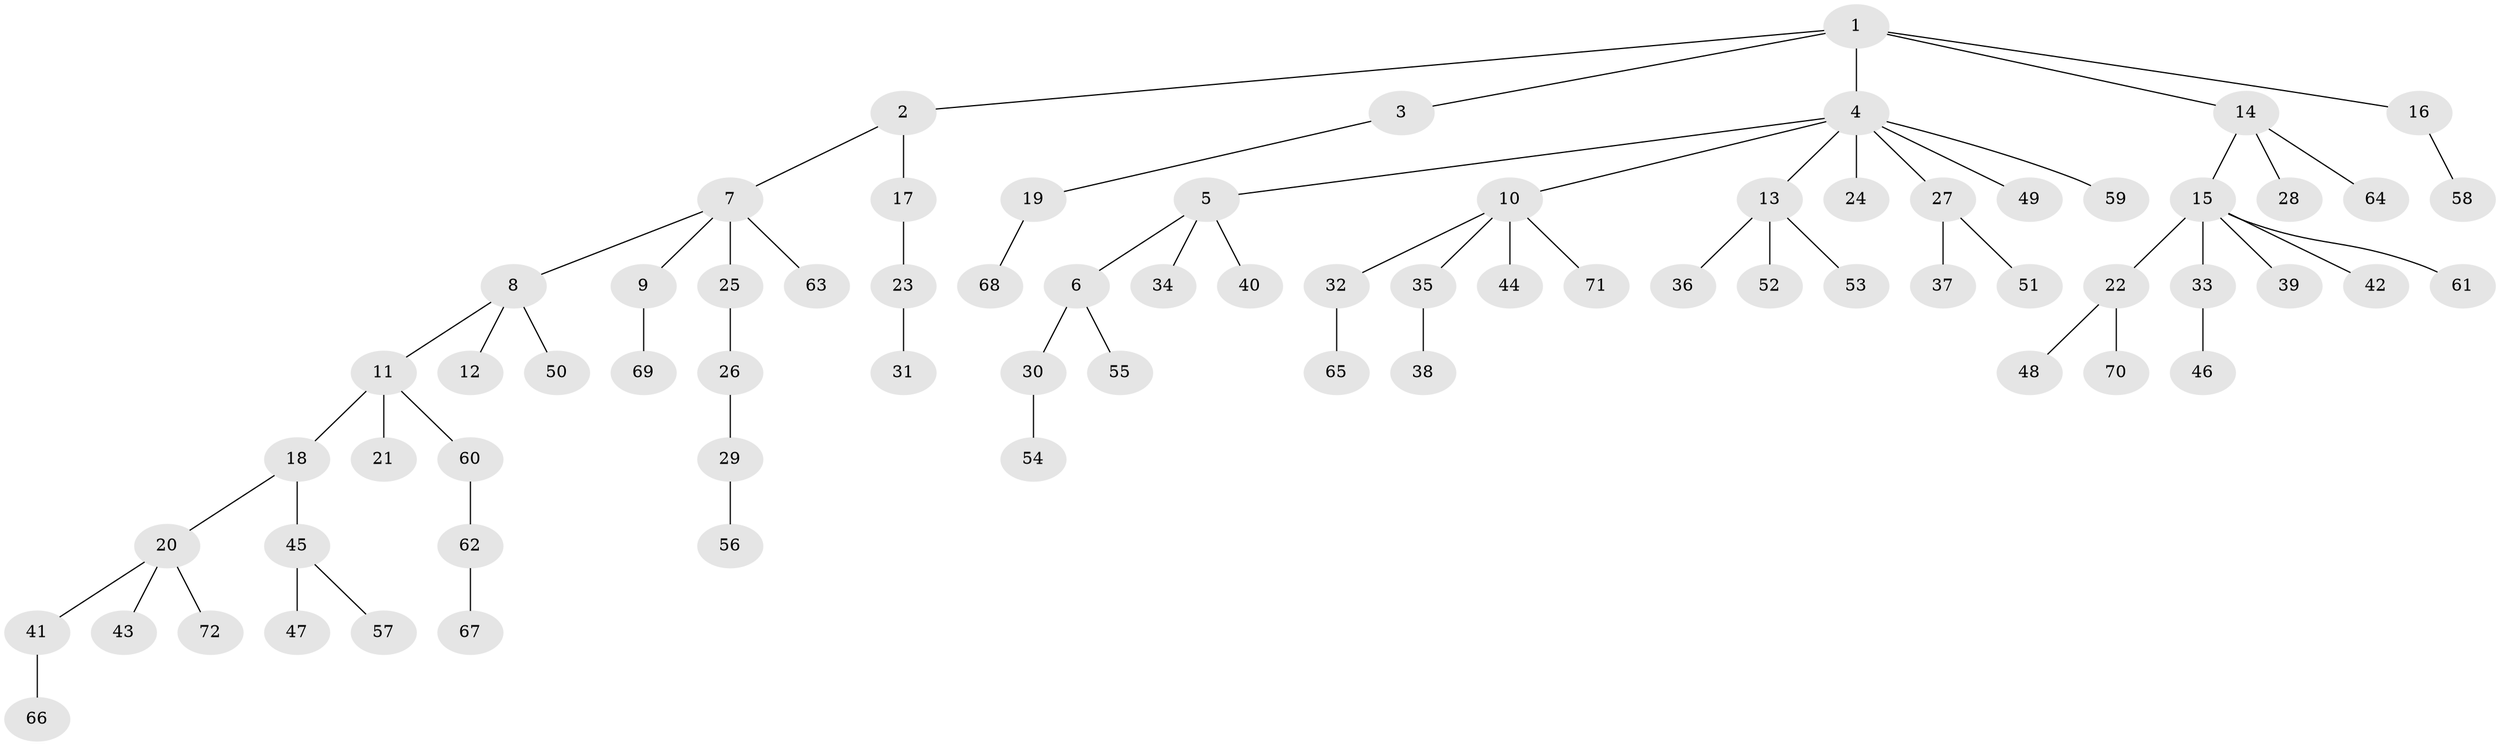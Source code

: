 // coarse degree distribution, {5: 0.022222222222222223, 3: 0.17777777777777778, 2: 0.17777777777777778, 7: 0.022222222222222223, 4: 0.06666666666666667, 1: 0.5333333333333333}
// Generated by graph-tools (version 1.1) at 2025/51/03/04/25 22:51:50]
// undirected, 72 vertices, 71 edges
graph export_dot {
  node [color=gray90,style=filled];
  1;
  2;
  3;
  4;
  5;
  6;
  7;
  8;
  9;
  10;
  11;
  12;
  13;
  14;
  15;
  16;
  17;
  18;
  19;
  20;
  21;
  22;
  23;
  24;
  25;
  26;
  27;
  28;
  29;
  30;
  31;
  32;
  33;
  34;
  35;
  36;
  37;
  38;
  39;
  40;
  41;
  42;
  43;
  44;
  45;
  46;
  47;
  48;
  49;
  50;
  51;
  52;
  53;
  54;
  55;
  56;
  57;
  58;
  59;
  60;
  61;
  62;
  63;
  64;
  65;
  66;
  67;
  68;
  69;
  70;
  71;
  72;
  1 -- 2;
  1 -- 3;
  1 -- 4;
  1 -- 14;
  1 -- 16;
  2 -- 7;
  2 -- 17;
  3 -- 19;
  4 -- 5;
  4 -- 10;
  4 -- 13;
  4 -- 24;
  4 -- 27;
  4 -- 49;
  4 -- 59;
  5 -- 6;
  5 -- 34;
  5 -- 40;
  6 -- 30;
  6 -- 55;
  7 -- 8;
  7 -- 9;
  7 -- 25;
  7 -- 63;
  8 -- 11;
  8 -- 12;
  8 -- 50;
  9 -- 69;
  10 -- 32;
  10 -- 35;
  10 -- 44;
  10 -- 71;
  11 -- 18;
  11 -- 21;
  11 -- 60;
  13 -- 36;
  13 -- 52;
  13 -- 53;
  14 -- 15;
  14 -- 28;
  14 -- 64;
  15 -- 22;
  15 -- 33;
  15 -- 39;
  15 -- 42;
  15 -- 61;
  16 -- 58;
  17 -- 23;
  18 -- 20;
  18 -- 45;
  19 -- 68;
  20 -- 41;
  20 -- 43;
  20 -- 72;
  22 -- 48;
  22 -- 70;
  23 -- 31;
  25 -- 26;
  26 -- 29;
  27 -- 37;
  27 -- 51;
  29 -- 56;
  30 -- 54;
  32 -- 65;
  33 -- 46;
  35 -- 38;
  41 -- 66;
  45 -- 47;
  45 -- 57;
  60 -- 62;
  62 -- 67;
}
